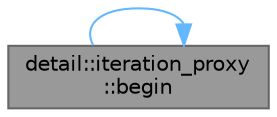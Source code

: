 digraph "detail::iteration_proxy::begin"
{
 // LATEX_PDF_SIZE
  bgcolor="transparent";
  edge [fontname=Helvetica,fontsize=10,labelfontname=Helvetica,labelfontsize=10];
  node [fontname=Helvetica,fontsize=10,shape=box,height=0.2,width=0.4];
  rankdir="RL";
  Node1 [id="Node000001",label="detail::iteration_proxy\l::begin",height=0.2,width=0.4,color="gray40", fillcolor="grey60", style="filled", fontcolor="black",tooltip="return iterator begin (needed for range-based for)"];
  Node1 -> Node1 [id="edge1_Node000001_Node000001",dir="back",color="steelblue1",style="solid",tooltip=" "];
}
